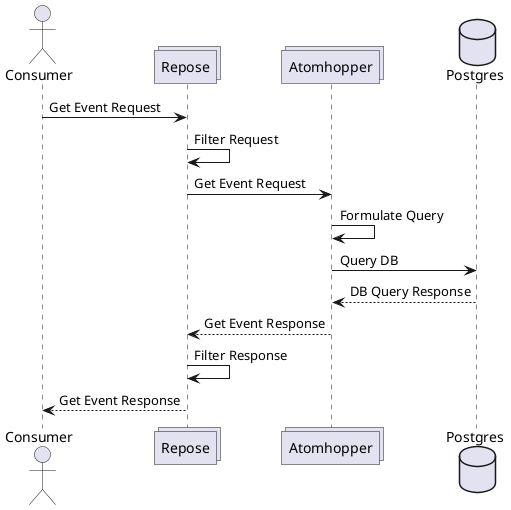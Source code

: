 @startuml atomhopper get sequence


actor Consumer
collections Repose
collections Atomhopper
database Postgres

Consumer -> Repose: Get Event Request
Repose -> Repose: Filter Request
Repose -> Atomhopper: Get Event Request
Atomhopper -> Atomhopper: Formulate Query
Atomhopper -> Postgres: Query DB
Postgres --> Atomhopper: DB Query Response
Atomhopper --> Repose: Get Event Response
Repose -> Repose: Filter Response
Repose --> Consumer: Get Event Response

@enduml